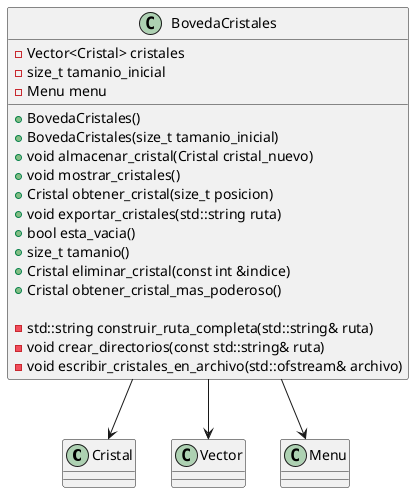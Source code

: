 @startuml
'https://plantuml.com/class-diagram
class Cristal
class Vector
class Menu

class BovedaCristales {
    - Vector<Cristal> cristales
    - size_t tamanio_inicial
    - Menu menu

    + BovedaCristales()
    + BovedaCristales(size_t tamanio_inicial)
    + void almacenar_cristal(Cristal cristal_nuevo)
    + void mostrar_cristales()
    + Cristal obtener_cristal(size_t posicion)
    + void exportar_cristales(std::string ruta)
    + bool esta_vacia()
    + size_t tamanio()
    + Cristal eliminar_cristal(const int &indice)
    + Cristal obtener_cristal_mas_poderoso()

    - std::string construir_ruta_completa(std::string& ruta)
    - void crear_directorios(const std::string& ruta)
    - void escribir_cristales_en_archivo(std::ofstream& archivo)
}

BovedaCristales --> Cristal
BovedaCristales --> Vector
BovedaCristales --> Menu
@enduml
